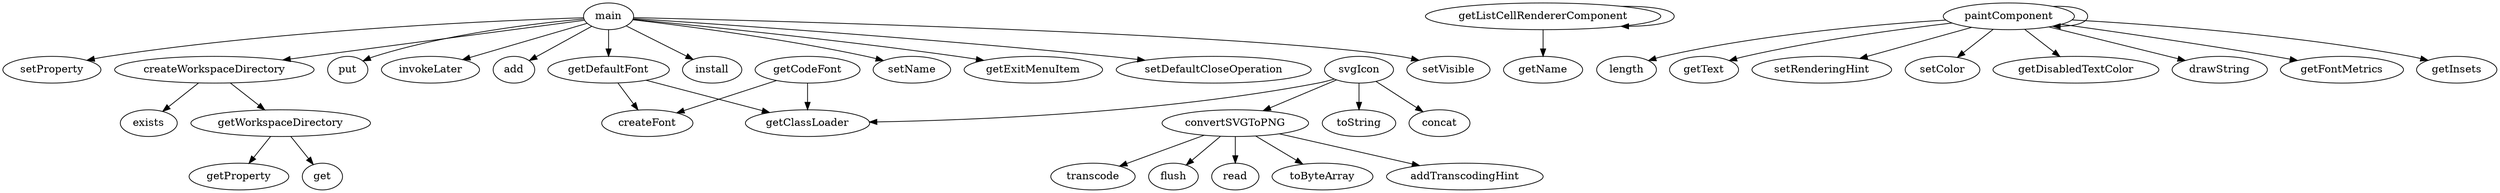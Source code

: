 digraph "AppelGraphDynamic" {
"main" -> "add"
"main" -> "install"
"main" -> "setName"
"main" -> "getExitMenuItem"
"main" -> "setDefaultCloseOperation"
"main" -> "setVisible"
"main" -> "setProperty"
"main" -> "createWorkspaceDirectory"
"main" -> "put"
"main" -> "getDefaultFont"
"main" -> "invokeLater"
"getDefaultFont" -> "getClassLoader"
"getDefaultFont" -> "createFont"
"createWorkspaceDirectory" -> "getWorkspaceDirectory"
"createWorkspaceDirectory" -> "exists"
"getWorkspaceDirectory" -> "get"
"getWorkspaceDirectory" -> "getProperty"
"svgIcon" -> "concat"
"svgIcon" -> "getClassLoader"
"svgIcon" -> "convertSVGToPNG"
"svgIcon" -> "toString"
"convertSVGToPNG" -> "addTranscodingHint"
"convertSVGToPNG" -> "transcode"
"convertSVGToPNG" -> "flush"
"convertSVGToPNG" -> "read"
"convertSVGToPNG" -> "toByteArray"
"getCodeFont" -> "getClassLoader"
"getCodeFont" -> "createFont"
"getListCellRendererComponent" -> "getName"
"getListCellRendererComponent" -> "getListCellRendererComponent"
"paintComponent" -> "paintComponent"
"paintComponent" -> "length"
"paintComponent" -> "getText"
"paintComponent" -> "setRenderingHint"
"paintComponent" -> "setColor"
"paintComponent" -> "getDisabledTextColor"
"paintComponent" -> "drawString"
"paintComponent" -> "getFontMetrics"
"paintComponent" -> "getInsets"
}